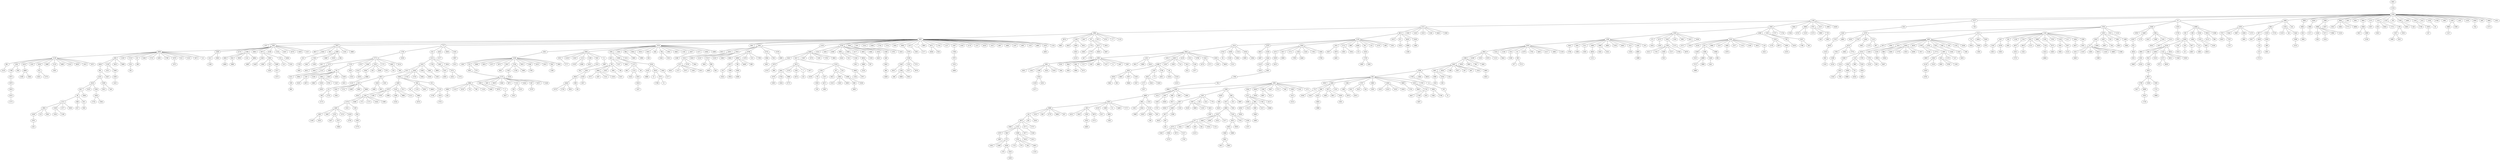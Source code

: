 strict graph "" {
	3481 -- 2134;
	2134 -- 2556;
	2556 -- 1109;
	2556 -- 3137;
	2556 -- 727;
	2556 -- 1899;
	2556 -- 2800;
	2556 -- 4456;
	2556 -- 1696;
	2556 -- 2846;
	2556 -- 1907;
	2556 -- 5901;
	2556 -- 3983;
	2556 -- 1575;
	2556 -- 1325;
	2556 -- 1220;
	2556 -- 192;
	2556 -- 2209;
	2556 -- 4485;
	2556 -- 5162;
	2556 -- 614;
	2556 -- 2236;
	2556 -- 4748;
	2556 -- 1862;
	2556 -- 2295;
	2556 -- 1402;
	2556 -- 2238;
	2556 -- 3936;
	2556 -- 409;
	2556 -- 3664;
	2556 -- 1922;
	1109 -- 5121;
	1109 -- 3363;
	1109 -- 2644;
	1109 -- 3068;
	1109 -- 3767;
	1109 -- 3237;
	1109 -- 1869;
	1109 -- 4459;
	5121 -- 1884;
	5121 -- 4813;
	5121 -- 2583;
	5121 -- 1433;
	5121 -- 5323;
	5121 -- 1164;
	5121 -- 4443;
	5121 -- 1936;
	1884 -- 5607;
	1884 -- 3974;
	1884 -- 2199;
	1884 -- 1647;
	1884 -- 787;
	1884 -- 2075;
	1884 -- 1074;
	1884 -- 177;
	1884 -- 5118;
	5607 -- 1357;
	5607 -- 1963;
	5607 -- 1853;
	5607 -- 773;
	5607 -- 3259;
	5607 -- 3661;
	5607 -- 2092;
	5607 -- 3139;
	5607 -- 4236;
	5607 -- 2948;
	5607 -- 5367;
	5607 -- 5353;
	5607 -- 4589;
	5607 -- 2750;
	5607 -- 5753;
	5607 -- 1850;
	5607 -- 3900;
	5607 -- 4272;
	5607 -- 7;
	5607 -- 3893;
	5607 -- 5671;
	5607 -- 5741;
	5607 -- 1227;
	5607 -- 5397;
	5607 -- 3358;
	5607 -- 3179;
	5607 -- 1257;
	5607 -- 4019;
	5607 -- 1022;
	5607 -- 5807;
	5607 -- 5884;
	5607 -- 5167;
	5607 -- 2992;
	5607 -- 1355;
	5607 -- 4883;
	5607 -- 4203;
	5607 -- 1150;
	1963 -- 4608;
	1963 -- 2409;
	1963 -- 4179;
	1963 -- 2168;
	1963 -- 3903;
	1963 -- 5873;
	1963 -- 4538;
	1963 -- 1128;
	1963 -- 4547;
	1963 -- 4570;
	1963 -- 5629;
	1963 -- 2317;
	4608 -- 2128;
	4608 -- 893;
	4608 -- 1559;
	4608 -- 5718;
	4608 -- 83;
	4608 -- 3166;
	4608 -- 3722;
	4608 -- 4391;
	4608 -- 2790;
	4608 -- 1679;
	4608 -- 612;
	4608 -- 1535;
	4608 -- 5872;
	4608 -- 42;
	2128 -- 881;
	2128 -- 5391;
	2128 -- 4520;
	2128 -- 1263;
	2128 -- 5050;
	2128 -- 5886;
	2128 -- 3119;
	2128 -- 5496;
	2128 -- 3519;
	2128 -- 4959;
	2128 -- 1923;
	2128 -- 3972;
	881 -- 2518;
	3363 -- 1828;
	3363 -- 4368;
	3363 -- 1501;
	3363 -- 5737;
	3363 -- 1754;
	1828 -- 1268;
	1828 -- 375;
	1828 -- 4273;
	1828 -- 3303;
	1828 -- 1543;
	1828 -- 2991;
	1828 -- 2433;
	1828 -- 3628;
	1268 -- 4505;
	1268 -- 3442;
	1268 -- 3491;
	1268 -- 2511;
	1268 -- 5499;
	1268 -- 2969;
	1268 -- 4685;
	1268 -- 2239;
	1268 -- 4643;
	1268 -- 2311;
	1268 -- 2592;
	1268 -- 353;
	4505 -- 3942;
	4505 -- 5255;
	4505 -- 1158;
	4505 -- 318;
	4505 -- 16;
	4505 -- 4279;
	4505 -- 1795;
	4505 -- 4403;
	4505 -- 4117;
	4505 -- 2895;
	4505 -- 2139;
	3942 -- 2388;
	3942 -- 4189;
	3942 -- 2250;
	3942 -- 5078;
	3942 -- 1122;
	2388 -- 5403;
	2388 -- 3056;
	2388 -- 5895;
	2388 -- 982;
	2388 -- 3482;
	5403 -- 3596;
	5403 -- 5087;
	5403 -- 5054;
	5403 -- 1188;
	5403 -- 1937;
	5403 -- 567;
	5403 -- 887;
	5403 -- 3333;
	3596 -- 943;
	3596 -- 3709;
	3596 -- 2464;
	3596 -- 4828;
	943 -- 1891;
	943 -- 1959;
	943 -- 5606;
	943 -- 1384;
	943 -- 3787;
	943 -- 5885;
	943 -- 2630;
	943 -- 3809;
	943 -- 5335;
	943 -- 3792;
	1891 -- 2406;
	1891 -- 2560;
	1891 -- 2934;
	1891 -- 4049;
	1891 -- 1394;
	1891 -- 5947;
	1891 -- 5711;
	1891 -- 560;
	1891 -- 5306;
	1891 -- 5101;
	1891 -- 1371;
	2406 -- 4860;
	2406 -- 1423;
	2406 -- 1097;
	2406 -- 896;
	2406 -- 2461;
	2406 -- 2692;
	4860 -- 3633;
	4860 -- 906;
	4860 -- 1323;
	3633 -- 3688;
	3633 -- 106;
	3633 -- 4219;
	3633 -- 3389;
	3633 -- 55;
	3633 -- 4406;
	3633 -- 2717;
	3688 -- 145;
	3688 -- 3323;
	3688 -- 662;
	3688 -- 4779;
	3688 -- 4084;
	3688 -- 837;
	145 -- 3872;
	145 -- 441;
	145 -- 4545;
	3872 -- 1648;
	3872 -- 1231;
	3872 -- 3177;
	3872 -- 5727;
	1853 -- 4837;
	1853 -- 4565;
	1853 -- 383;
	1853 -- 2089;
	1853 -- 1193;
	1853 -- 2889;
	3137 -- 624;
	3137 -- 728;
	624 -- 5545;
	5545 -- 5735;
	5545 -- 4665;
	5735 -- 3918;
	3918 -- 2523;
	2523 -- 891;
	773 -- 1739;
	773 -- 352;
	773 -- 4453;
	773 -- 2839;
	773 -- 3162;
	1739 -- 5775;
	1739 -- 3328;
	5775 -- 2375;
	5775 -- 2729;
	5775 -- 679;
	5775 -- 3444;
	5775 -- 2355;
	5775 -- 1775;
	5775 -- 4462;
	5775 -- 4214;
	2375 -- 4612;
	2375 -- 5463;
	2375 -- 2122;
	2375 -- 2096;
	352 -- 5213;
	5213 -- 2435;
	5213 -- 2740;
	5213 -- 1482;
	5213 -- 2854;
	2435 -- 3257;
	2435 -- 5444;
	2435 -- 5549;
	2435 -- 4461;
	3257 -- 3822;
	3822 -- 423;
	3822 -- 2456;
	3822 -- 1591;
	423 -- 151;
	423 -- 3262;
	423 -- 5731;
	423 -- 4298;
	423 -- 5900;
	423 -- 4066;
	151 -- 196;
	151 -- 2725;
	196 -- 2173;
	2560 -- 3267;
	2560 -- 4028;
	2560 -- 469;
	3267 -- 4927;
	3267 -- 2387;
	3267 -- 129;
	3267 -- 414;
	3267 -- 776;
	4927 -- 5834;
	4927 -- 4360;
	4927 -- 1333;
	893 -- 4636;
	893 -- 5228;
	893 -- 3623;
	893 -- 5699;
	4636 -- 981;
	981 -- 4101;
	981 -- 5447;
	4101 -- 3424;
	4101 -- 3509;
	3424 -- 4417;
	3424 -- 5533;
	3424 -- 5294;
	4417 -- 99;
	4417 -- 5904;
	99 -- 1212;
	99 -- 848;
	99 -- 631;
	1212 -- 3901;
	1212 -- 3108;
	1212 -- 1377;
	1212 -- 2830;
	3901 -- 4180;
	3901 -- 313;
	3901 -- 3041;
	4180 -- 4761;
	4761 -- 432;
	3259 -- 2851;
	3259 -- 5094;
	3259 -- 1095;
	3259 -- 3282;
	3259 -- 984;
	3259 -- 5854;
	3259 -- 5910;
	3259 -- 3035;
	3259 -- 584;
	3259 -- 784;
	3259 -- 1902;
	3259 -- 5845;
	3259 -- 1182;
	3259 -- 5657;
	3259 -- 5271;
	3259 -- 3934;
	3259 -- 4389;
	2851 -- 5166;
	5166 -- 1280;
	5166 -- 325;
	5166 -- 3668;
	5166 -- 4935;
	5166 -- 1673;
	5166 -- 5875;
	5166 -- 2832;
	5166 -- 3744;
	5166 -- 3055;
	5166 -- 2568;
	5166 -- 4535;
	5166 -- 2810;
	5166 -- 604;
	5166 -- 3993;
	3709 -- 14;
	14 -- 937;
	937 -- 23;
	727 -- 3763;
	727 -- 3049;
	727 -- 1919;
	727 -- 4068;
	3763 -- 1070;
	3763 -- 1513;
	3763 -- 1245;
	3763 -- 5292;
	3763 -- 815;
	3763 -- 1210;
	1070 -- 1628;
	1070 -- 3703;
	1070 -- 1404;
	1070 -- 1110;
	1513 -- 4481;
	1513 -- 712;
	1513 -- 4404;
	1513 -- 2659;
	4813 -- 5226;
	4813 -- 4222;
	4813 -- 871;
	4813 -- 4829;
	4813 -- 4249;
	5226 -- 3314;
	5226 -- 2478;
	5226 -- 3938;
	5226 -- 1931;
	5226 -- 5712;
	5226 -- 888;
	5226 -- 4449;
	5226 -- 291;
	5226 -- 235;
	5226 -- 2379;
	5226 -- 498;
	5226 -- 2051;
	3314 -- 3944;
	3314 -- 4743;
	3314 -- 4508;
	3314 -- 2118;
	3314 -- 3018;
	3944 -- 2691;
	3944 -- 1331;
	3944 -- 1035;
	3944 -- 4825;
	3944 -- 4129;
	3944 -- 3315;
	3944 -- 4796;
	3944 -- 2343;
	3944 -- 4303;
	2691 -- 2061;
	2691 -- 2030;
	2691 -- 3840;
	2691 -- 2481;
	2691 -- 1757;
	2691 -- 1385;
	2691 -- 4662;
	2691 -- 2107;
	2691 -- 21;
	2691 -- 2487;
	2691 -- 2907;
	2061 -- 3632;
	2061 -- 1350;
	2061 -- 1296;
	2061 -- 1624;
	2061 -- 4163;
	2061 -- 944;
	2729 -- 741;
	2729 -- 3335;
	2409 -- 1411;
	2409 -- 3063;
	1411 -- 2186;
	2934 -- 5511;
	5511 -- 4509;
	5511 -- 388;
	5511 -- 1740;
	5511 -- 4127;
	4481 -- 2975;
	4481 -- 1994;
	4481 -- 1631;
	4481 -- 4658;
	4481 -- 4029;
	4481 -- 4709;
	4481 -- 4762;
	4481 -- 929;
	4481 -- 646;
	4481 -- 108;
	4481 -- 1250;
	4481 -- 4246;
	2975 -- 5318;
	5318 -- 2569;
	5318 -- 116;
	5318 -- 5795;
	5318 -- 5781;
	2569 -- 2214;
	2214 -- 5452;
	5452 -- 2243;
	5452 -- 748;
	1899 -- 4190;
	1899 -- 808;
	1899 -- 2230;
	1899 -- 541;
	4190 -- 378;
	4190 -- 3344;
	4190 -- 3967;
	4190 -- 4394;
	4190 -- 1373;
	378 -- 5619;
	378 -- 2747;
	5444 -- 3568;
	5444 -- 5743;
	5444 -- 2720;
	5444 -- 3364;
	3568 -- 5495;
	3568 -- 364;
	3568 -- 332;
	5495 -- 1078;
	5495 -- 3143;
	5495 -- 5317;
	1078 -- 1581;
	1078 -- 1189;
	1078 -- 3793;
	1078 -- 3399;
	1581 -- 5178;
	1581 -- 3598;
	1581 -- 272;
	1581 -- 1173;
	1581 -- 3244;
	1581 -- 5389;
	5178 -- 1485;
	5178 -- 2321;
	5178 -- 539;
	1485 -- 1405;
	1485 -- 1865;
	1485 -- 3232;
	1485 -- 1574;
	1485 -- 4529;
	1405 -- 5109;
	1405 -- 2610;
	4360 -- 5871;
	4360 -- 3296;
	5871 -- 2818;
	5871 -- 947;
	5606 -- 770;
	5606 -- 996;
	5606 -- 2871;
	5606 -- 1252;
	770 -- 5058;
	5094 -- 1925;
	5094 -- 4138;
	5094 -- 1620;
	5094 -- 1213;
	5094 -- 5198;
	5094 -- 826;
	5094 -- 51;
	1925 -- 2777;
	1245 -- 1347;
	1245 -- 595;
	1245 -- 1256;
	1245 -- 2745;
	1245 -- 824;
	1245 -- 4980;
	1245 -- 5182;
	1245 -- 3785;
	1245 -- 5138;
	1245 -- 1517;
	1245 -- 5494;
	1245 -- 2390;
	1347 -- 2165;
	1347 -- 4238;
	2092 -- 5923;
	2092 -- 4593;
	2092 -- 2916;
	2092 -- 4708;
	2092 -- 4732;
	2092 -- 3578;
	325 -- 2002;
	325 -- 475;
	2002 -- 3170;
	3170 -- 3864;
	3170 -- 1908;
	3170 -- 485;
	3170 -- 3829;
	3170 -- 2040;
	3170 -- 4971;
	3170 -- 2151;
	3170 -- 2454;
	3170 -- 467;
	3170 -- 4071;
	3170 -- 5148;
	3864 -- 5680;
	3864 -- 2110;
	3864 -- 4233;
	3864 -- 753;
	3864 -- 796;
	3864 -- 1126;
	5680 -- 545;
	595 -- 1601;
	1095 -- 4421;
	1095 -- 2006;
	1095 -- 5251;
	4421 -- 782;
	4421 -- 1537;
	4421 -- 3645;
	782 -- 3651;
	782 -- 3684;
	782 -- 5052;
	782 -- 1661;
	782 -- 746;
	3651 -- 3926;
	3651 -- 4230;
	3926 -- 4444;
	3926 -- 600;
	4444 -- 3279;
	4444 -- 3734;
	4444 -- 3952;
	2478 -- 4835;
	2478 -- 5558;
	4835 -- 4487;
	3938 -- 1475;
	3938 -- 1627;
	3938 -- 3711;
	3938 -- 1358;
	3938 -- 1418;
	3938 -- 1783;
	3938 -- 2404;
	1475 -- 5039;
	5039 -- 4523;
	2387 -- 3529;
	2387 -- 5809;
	2387 -- 1103;
	2387 -- 4431;
	1631 -- 1439;
	1631 -- 1229;
	4565 -- 553;
	553 -- 5739;
	5739 -- 1662;
	2800 -- 2683;
	2683 -- 853;
	853 -- 2885;
	4028 -- 598;
	598 -- 2420;
	3139 -- 4448;
	4448 -- 3345;
	4448 -- 1657;
	4448 -- 3587;
	4448 -- 3276;
	4448 -- 1265;
	4448 -- 5782;
	4448 -- 3663;
	3345 -- 2079;
	2079 -- 4755;
	2079 -- 684;
	5255 -- 5642;
	4658 -- 898;
	4658 -- 2400;
	4658 -- 5778;
	4658 -- 2023;
	4658 -- 4599;
	4658 -- 1917;
	375 -- 2424;
	4456 -- 3884;
	3884 -- 3171;
	4593 -- 2535;
	4593 -- 5928;
	4593 -- 5150;
	2535 -- 2371;
	2535 -- 4730;
	2535 -- 2841;
	2371 -- 5625;
	2371 -- 2127;
	2371 -- 5072;
	2371 -- 5265;
	2371 -- 5015;
	1331 -- 3931;
	1331 -- 3894;
	1331 -- 4243;
	3974 -- 3862;
	4368 -- 5245;
	4368 -- 2333;
	5245 -- 1018;
	5245 -- 4229;
	5245 -- 657;
	5245 -- 3988;
	5245 -- 2327;
	5245 -- 1864;
	5245 -- 1077;
	5245 -- 1116;
	5245 -- 2549;
	5245 -- 5853;
	5245 -- 150;
	1931 -- 3507;
	1931 -- 2870;
	469 -- 1671;
	469 -- 321;
	469 -- 4987;
	1671 -- 4963;
	1671 -- 926;
	4963 -- 2103;
	4963 -- 2162;
	2103 -- 677;
	2103 -- 5440;
	2103 -- 4093;
	2103 -- 5535;
	2103 -- 3277;
	5087 -- 2098;
	5087 -- 5258;
	5087 -- 354;
	3442 -- 5706;
	677 -- 4375;
	677 -- 5441;
	677 -- 2963;
	677 -- 459;
	677 -- 345;
	677 -- 1024;
	4375 -- 3340;
	4375 -- 5004;
	4375 -- 3073;
	4375 -- 3127;
	1384 -- 1380;
	1380 -- 1870;
	1501 -- 783;
	1501 -- 4337;
	783 -- 4259;
	2199 -- 5833;
	2199 -- 3956;
	2199 -- 1653;
	106 -- 4252;
	106 -- 2633;
	106 -- 1950;
	106 -- 4970;
	3491 -- 5398;
	2162 -- 3913;
	2162 -- 5702;
	2162 -- 5330;
	3913 -- 2855;
	3913 -- 3059;
	2855 -- 2840;
	2855 -- 2686;
	2840 -- 5641;
	5641 -- 4011;
	5641 -- 2802;
	2644 -- 4746;
	2089 -- 1748;
	2089 -- 1689;
	2089 -- 3329;
	2089 -- 284;
	1696 -- 3968;
	1696 -- 4507;
	3968 -- 1458;
	3968 -- 3271;
	3968 -- 2984;
	3968 -- 2156;
	5391 -- 2798;
	5391 -- 958;
	2798 -- 3072;
	3072 -- 5870;
	5870 -- 5819;
	1296 -- 3354;
	3354 -- 4156;
	3354 -- 4351;
	4156 -- 4171;
	871 -- 5520;
	1657 -- 2613;
	1657 -- 3218;
	2613 -- 4441;
	2613 -- 2579;
	2613 -- 5261;
	2613 -- 5;
	2613 -- 5677;
	4441 -- 1076;
	4441 -- 4744;
	4441 -- 2888;
	2740 -- 4893;
	808 -- 4977;
	808 -- 3319;
	808 -- 2718;
	4977 -- 5917;
	4977 -- 4059;
	388 -- 4284;
	388 -- 2514;
	388 -- 889;
	388 -- 5157;
	4284 -- 5658;
	741 -- 2694;
	741 -- 1387;
	741 -- 2539;
	741 -- 1589;
	741 -- 5620;
	741 -- 1820;
	741 -- 5539;
	657 -- 4169;
	657 -- 2386;
	657 -- 3008;
	4169 -- 2522;
	4236 -- 1414;
	4236 -- 2405;
	4236 -- 4306;
	4236 -- 3905;
	4236 -- 2049;
	4236 -- 4177;
	4236 -- 2605;
	4236 -- 3464;
	984 -- 3895;
	4049 -- 3038;
	1387 -- 3320;
	1387 -- 4875;
	5712 -- 1605;
	5712 -- 1934;
	2846 -- 1652;
	2846 -- 2484;
	2846 -- 3772;
	2846 -- 4694;
	3049 -- 4785;
	3049 -- 5480;
	3049 -- 904;
	5854 -- 1998;
	1458 -- 636;
	2386 -- 4698;
	2386 -- 1448;
	4698 -- 3712;
	4698 -- 3999;
	4337 -- 1766;
	4337 -- 262;
	891 -- 2102;
	3509 -- 2913;
	3509 -- 540;
	5440 -- 315;
	3068 -- 4725;
	3068 -- 2120;
	1231 -- 2070;
	1231 -- 940;
	1231 -- 5399;
	1231 -- 2677;
	2070 -- 2485;
	3444 -- 5214;
	5214 -- 4329;
	116 -- 1924;
	116 -- 999;
	116 -- 2328;
	1924 -- 5409;
	1924 -- 731;
	5409 -- 5888;
	1908 -- 5469;
	1908 -- 3979;
	3108 -- 1034;
	3108 -- 1190;
	5718 -- 2351;
	2351 -- 265;
	5480 -- 1029;
	5480 -- 1179;
	1029 -- 921;
	921 -- 3824;
	3824 -- 655;
	2006 -- 1573;
	2006 -- 3434;
	4825 -- 4388;
	4825 -- 5205;
	4825 -- 1939;
	4825 -- 714;
	4825 -- 3411;
	2948 -- 3334;
	2948 -- 2266;
	2948 -- 3791;
	2948 -- 2455;
	3334 -- 4422;
	3983 -- 3048;
	2511 -- 3593;
	5558 -- 2444;
	4388 -- 5825;
	4388 -- 2187;
	4388 -- 3736;
	4388 -- 40;
	5825 -- 5028;
	5825 -- 3805;
	5825 -- 3567;
	5825 -- 5236;
	5028 -- 3841;
	5028 -- 285;
	3787 -- 2031;
	3787 -- 2615;
	3787 -- 343;
	2031 -- 4015;
	4520 -- 4899;
	4899 -- 5290;
	4899 -- 1946;
	3048 -- 3657;
	3048 -- 1809;
	5004 -- 3274;
	2916 -- 3718;
	2916 -- 5319;
	2916 -- 3386;
	3718 -- 3941;
	3718 -- 880;
	5261 -- 4474;
	3905 -- 4543;
	3905 -- 552;
	3905 -- 2164;
	364 -- 94;
	364 -- 1135;
	364 -- 4261;
	364 -- 4646;
	1573 -- 605;
	1573 -- 1114;
	1573 -- 49;
	5292 -- 3834;
	5292 -- 4397;
	5292 -- 502;
	5292 -- 2861;
	3834 -- 217;
	3834 -- 4464;
	217 -- 1431;
	217 -- 5103;
	217 -- 1400;
	217 -- 5616;
	217 -- 1416;
	217 -- 5669;
	217 -- 2268;
	1431 -- 3463;
	83 -- 399;
	2444 -- 4116;
	2444 -- 5243;
	4116 -- 2416;
	996 -- 3145;
	996 -- 4552;
	1482 -- 5331;
	1482 -- 4751;
	5331 -- 4305;
	2355 -- 3264;
	2355 -- 202;
	2355 -- 4458;
	2355 -- 875;
	3264 -- 5866;
	5866 -- 5133;
	787 -- 1778;
	787 -- 4377;
	787 -- 2632;
	1778 -- 3260;
	3712 -- 2988;
	3767 -- 3174;
	3767 -- 1969;
	3767 -- 720;
	2266 -- 448;
	448 -- 5842;
	5842 -- 484;
	484 -- 3409;
	906 -- 1302;
	906 -- 2034;
	906 -- 2116;
	4708 -- 5804;
	4708 -- 4080;
	4708 -- 5376;
	4708 -- 522;
	4708 -- 2796;
	2168 -- 4062;
	2168 -- 854;
	2168 -- 3939;
	2168 -- 1141;
	2168 -- 4864;
	4062 -- 4606;
	1919 -- 3730;
	3730 -- 976;
	1864 -- 1678;
	4219 -- 3517;
	3035 -- 356;
	4709 -- 5136;
	4709 -- 2773;
	4762 -- 1987;
	1987 -- 5565;
	1987 -- 626;
	1987 -- 2178;
	1987 -- 147;
	5565 -- 4118;
	5565 -- 2519;
	4118 -- 5420;
	5420 -- 4781;
	1076 -- 5393;
	2230 -- 5219;
	2230 -- 46;
	2230 -- 5442;
	3143 -- 2586;
	3143 -- 2886;
	3143 -- 5112;
	2586 -- 5224;
	5873 -- 5548;
	5873 -- 2063;
	5873 -- 323;
	5548 -- 5438;
	94 -- 1966;
	1966 -- 5474;
	3218 -- 1236;
	3218 -- 197;
	3218 -- 253;
	3218 -- 3649;
	1236 -- 4239;
	1236 -- 701;
	1236 -- 1167;
	3232 -- 5427;
	3232 -- 5227;
	4230 -- 1837;
	197 -- 5822;
	197 -- 3963;
	197 -- 5088;
	1575 -- 5307;
	5885 -- 5592;
	2630 -- 4335;
	2630 -- 4310;
	2630 -- 1019;
	2630 -- 5059;
	4453 -- 5277;
	784 -- 5345;
	784 -- 2013;
	3963 -- 2310;
	3963 -- 5563;
	3963 -- 2600;
	4744 -- 1834;
	4068 -- 391;
	4068 -- 590;
	4068 -- 5556;
	4068 -- 2924;
	4068 -- 5396;
	391 -- 5636;
	5636 -- 4250;
	5636 -- 1761;
	5636 -- 250;
	5636 -- 3877;
	4250 -- 4961;
	4250 -- 508;
	4250 -- 4268;
	4250 -- 1142;
	4250 -- 3614;
	4961 -- 2281;
	2281 -- 3069;
	2281 -- 4534;
	3434 -- 4145;
	3434 -- 3429;
	3434 -- 1643;
	4145 -- 3886;
	898 -- 3654;
	3809 -- 1705;
	5781 -- 5210;
	5781 -- 403;
	4397 -- 4947;
	4397 -- 104;
	5335 -- 3640;
	5335 -- 1716;
	5335 -- 5803;
	4743 -- 85;
	1097 -- 1430;
	1097 -- 5926;
	1430 -- 5747;
	485 -- 17;
	17 -- 2817;
	3840 -- 1843;
	3319 -- 2628;
	2628 -- 489;
	1325 -- 634;
	1325 -- 3658;
	1325 -- 2731;
	634 -- 5622;
	896 -- 5017;
	590 -- 1484;
	1484 -- 113;
	113 -- 1682;
	5556 -- 5102;
	5102 -- 1663;
	5102 -- 3530;
	1663 -- 4918;
	3262 -- 1945;
	1229 -- 3958;
	3958 -- 4567;
	4268 -- 954;
	4268 -- 5218;
	954 -- 1348;
	1348 -- 3052;
	3052 -- 3827;
	3827 -- 3798;
	3827 -- 3196;
	3827 -- 1092;
	3798 -- 5617;
	3798 -- 4089;
	2122 -- 3221;
	3221 -- 199;
	199 -- 966;
	1716 -- 4447;
	1716 -- 5748;
	1716 -- 819;
	5549 -- 5630;
	3335 -- 2553;
	3900 -- 1079;
	1079 -- 2538;
	2538 -- 3246;
	2538 -- 1253;
	2538 -- 5721;
	3246 -- 5615;
	3246 -- 2166;
	1220 -- 593;
	593 -- 1057;
	593 -- 1953;
	1057 -- 1990;
	1057 -- 5812;
	2871 -- 1683;
	2871 -- 4821;
	2871 -- 2626;
	848 -- 827;
	904 -- 1655;
	904 -- 2389;
	904 -- 5181;
	904 -- 5513;
	3429 -- 15;
	3429 -- 1972;
	4272 -- 2292;
	2165 -- 3813;
	1627 -- 3006;
	3177 -- 2338;
	889 -- 5646;
	854 -- 3860;
	4273 -- 1450;
	2063 -- 1084;
	2063 -- 523;
	2063 -- 3499;
	2049 -- 4834;
	4834 -- 5868;
	4834 -- 287;
	5868 -- 2224;
	940 -- 575;
	575 -- 5295;
	575 -- 5369;
	575 -- 5639;
	4377 -- 3776;
	4377 -- 3820;
	4377 -- 3497;
	1950 -- 2033;
	2033 -- 4465;
	880 -- 4605;
	880 -- 942;
	2166 -- 586;
	2166 -- 5806;
	2166 -- 3932;
	1213 -- 4739;
	1213 -- 4366;
	3956 -- 3032;
	3032 -- 4110;
	712 -- 2054;
	712 -- 3928;
	3008 -- 695;
	2745 -- 4872;
	4872 -- 2012;
	2012 -- 2721;
	929 -- 2246;
	7 -- 2177;
	2481 -- 2864;
	2481 -- 5575;
	1358 -- 2780;
	1358 -- 4446;
	824 -- 4810;
	824 -- 2121;
	824 -- 1629;
	4810 -- 1342;
	2187 -- 5651;
	2187 -- 771;
	5651 -- 1271;
	5651 -- 3343;
	5651 -- 2450;
	1271 -- 2557;
	318 -- 2508;
	3703 -- 4225;
	4225 -- 2762;
	4225 -- 4941;
	4225 -- 2776;
	2762 -- 2188;
	2188 -- 4154;
	1748 -- 2441;
	1748 -- 3199;
	1142 -- 5272;
	1142 -- 4021;
	1142 -- 3349;
	1142 -- 2820;
	5272 -- 975;
	5272 -- 4630;
	1404 -- 3385;
	4080 -- 4672;
	4080 -- 786;
	4080 -- 4408;
	4080 -- 689;
	4672 -- 255;
	4672 -- 3390;
	255 -- 3545;
	2209 -- 5493;
	2209 -- 543;
	5499 -- 4656;
	4656 -- 1121;
	2151 -- 303;
	2151 -- 5523;
	303 -- 1023;
	815 -- 1489;
	1394 -- 4087;
	1394 -- 3211;
	1114 -- 3243;
	1114 -- 5032;
	2832 -- 3851;
	16 -- 580;
	580 -- 877;
	580 -- 3715;
	5646 -- 5490;
	4449 -- 125;
	5671 -- 3838;
	5671 -- 916;
	3744 -- 5740;
	3744 -- 1138;
	3744 -- 3369;
	5740 -- 3226;
	5050 -- 911;
	911 -- 5262;
	911 -- 1270;
	4059 -- 124;
	124 -- 515;
	515 -- 5713;
	1489 -- 3566;
	291 -- 1618;
	1618 -- 1736;
	1736 -- 1860;
	1736 -- 4381;
	2034 -- 2998;
	646 -- 5347;
	5347 -- 3435;
	2969 -- 2445;
	2969 -- 5241;
	3684 -- 3371;
	3684 -- 1467;
	3684 -- 1531;
	3684 -- 5230;
	4238 -- 3583;
	3315 -- 2140;
	2140 -- 3377;
	5198 -- 5432;
	1110 -- 1274;
	1110 -- 967;
	5088 -- 666;
	5088 -- 3338;
	666 -- 5605;
	2747 -- 1747;
	3303 -- 2760;
	3303 -- 1272;
	2760 -- 3312;
	2760 -- 1701;
	2760 -- 3300;
	2760 -- 2137;
	2760 -- 4764;
	5228 -- 1415;
	5228 -- 3569;
	3389 -- 4691;
	4508 -- 2528;
	4508 -- 5364;
	2528 -- 5151;
	2456 -- 1669;
	2456 -- 603;
	2116 -- 2620;
	2116 -- 5938;
	2116 -- 847;
	786 -- 5040;
	1128 -- 4584;
	1972 -- 5786;
	1972 -- 31;
	5040 -- 5608;
	3736 -- 4811;
	5397 -- 2768;
	2768 -- 979;
	979 -- 2353;
	2353 -- 4466;
	4980 -- 518;
	518 -- 2414;
	2414 -- 4664;
	3776 -- 447;
	3776 -- 3761;
	2333 -- 1276;
	2333 -- 4973;
	2333 -- 3093;
	1253 -- 5517;
	1253 -- 3078;
	5182 -- 3575;
	1661 -- 3247;
	5032 -- 5618;
	5618 -- 1437;
	5399 -- 3781;
	5399 -- 1819;
	5399 -- 2413;
	3781 -- 1725;
	3781 -- 279;
	3781 -- 263;
	3781 -- 4852;
	3119 -- 3281;
	4691 -- 2562;
	626 -- 2993;
	626 -- 4789;
	626 -- 2183;
	1589 -- 3665;
	1589 -- 5536;
	1589 -- 4791;
	1589 -- 1547;
	523 -- 1426;
	5657 -- 1568;
	3300 -- 910;
	4462 -- 154;
	4462 -- 266;
	3127 -- 1762;
	3567 -- 3846;
	5 -- 142;
	5162 -- 2749;
	5162 -- 1630;
	2098 -- 818;
	600 -- 185;
	1761 -- 3552;
	5895 -- 3693;
	3693 -- 5655;
	1448 -- 1441;
	5306 -- 1413;
	1413 -- 3110;
	4461 -- 2282;
	5803 -- 2346;
	5803 -- 5746;
	4751 -- 4241;
	4751 -- 1374;
	459 -- 4123;
	5227 -- 1948;
	250 -- 43;
	5748 -- 5407;
	2888 -- 4775;
	5639 -- 376;
	5639 -- 2453;
	5294 -- 1858;
	1858 -- 2754;
	1858 -- 2564;
	2626 -- 5561;
	1679 -- 1973;
	2236 -- 56;
	332 -- 1133;
	1133 -- 5738;
	1133 -- 3410;
	701 -- 1928;
	1928 -- 239;
	3271 -- 5324;
	4089 -- 2055;
	2055 -- 1729;
	5819 -- 4323;
	5938 -- 160;
	731 -- 4354;
	4864 -- 1890;
	5536 -- 4338;
	2924 -- 4113;
	2924 -- 882;
	323 -- 513;
	323 -- 2202;
	5258 -- 283;
	2295 -- 2860;
	2295 -- 2280;
	2860 -- 1147;
	5138 -- 1041;
	5138 -- 2927;
	1041 -- 2082;
	1250 -- 260;
	2343 -- 4274;
	2343 -- 4771;
	467 -- 3579;
	4552 -- 3003;
	3003 -- 2989;
	3390 -- 3954;
	2568 -- 2709;
	826 -- 3252;
	3252 -- 736;
	4394 -- 5891;
	4303 -- 1163;
	4303 -- 3839;
	2659 -- 870;
	4732 -- 2064;
	4732 -- 953;
	5330 -- 1337;
	2064 -- 3401;
	5616 -- 2369;
	2453 -- 5430;
	631 -- 930;
	2605 -- 2330;
	3018 -- 5095;
	3018 -- 1004;
	1740 -- 4948;
	40 -- 5550;
	40 -- 5216;
	1809 -- 5256;
	4203 -- 4091;
	4066 -- 3814;
	1630 -- 167;
	4970 -- 4713;
	1167 -- 4471;
	4471 -- 1083;
	3575 -- 5405;
	2328 -- 5034;
	5034 -- 4954;
	3877 -- 4847;
	1643 -- 5177;
	2311 -- 1558;
	539 -- 834;
	834 -- 5303;
	5303 -- 5770;
	284 -- 5817;
	720 -- 326;
	720 -- 1993;
	604 -- 1299;
	5494 -- 4437;
	3411 -- 814;
	3649 -- 1334;
	3649 -- 2971;
	5181 -- 2919;
	5539 -- 5031;
	4829 -- 2689;
	2689 -- 1309;
	4323 -- 2175;
	2404 -- 3794;
	3628 -- 4757;
	4431 -- 1382;
	2773 -- 5893;
	5216 -- 4153;
	51 -- 3897;
	947 -- 341;
	2164 -- 5811;
	3936 -- 744;
	2592 -- 4895;
	4895 -- 1898;
	5513 -- 1637;
	4529 -- 4750;
	3499 -- 5217;
	5217 -- 2572;
	3093 -- 2474;
	3928 -- 1395;
	1272 -- 4670;
	3162 -- 2997;
	2997 -- 3515;
	5243 -- 5481;
	5481 -- 1796;
	1796 -- 764;
	764 -- 4900;
	489 -- 2001;
	5236 -- 2507;
	5442 -- 5596;
	5596 -- 3153;
	2390 -- 3502;
	3569 -- 3200;
	3200 -- 1422;
	3664 -- 2272;
	1092 -- 1721;
	1721 -- 3969;
	150 -- 5421;
	4249 -- 1466;
	4852 -- 1233;
	3578 -- 2680;
	2927 -- 3125;
	3410 -- 3755;
	2870 -- 4491;
	2861 -- 3923;
}
